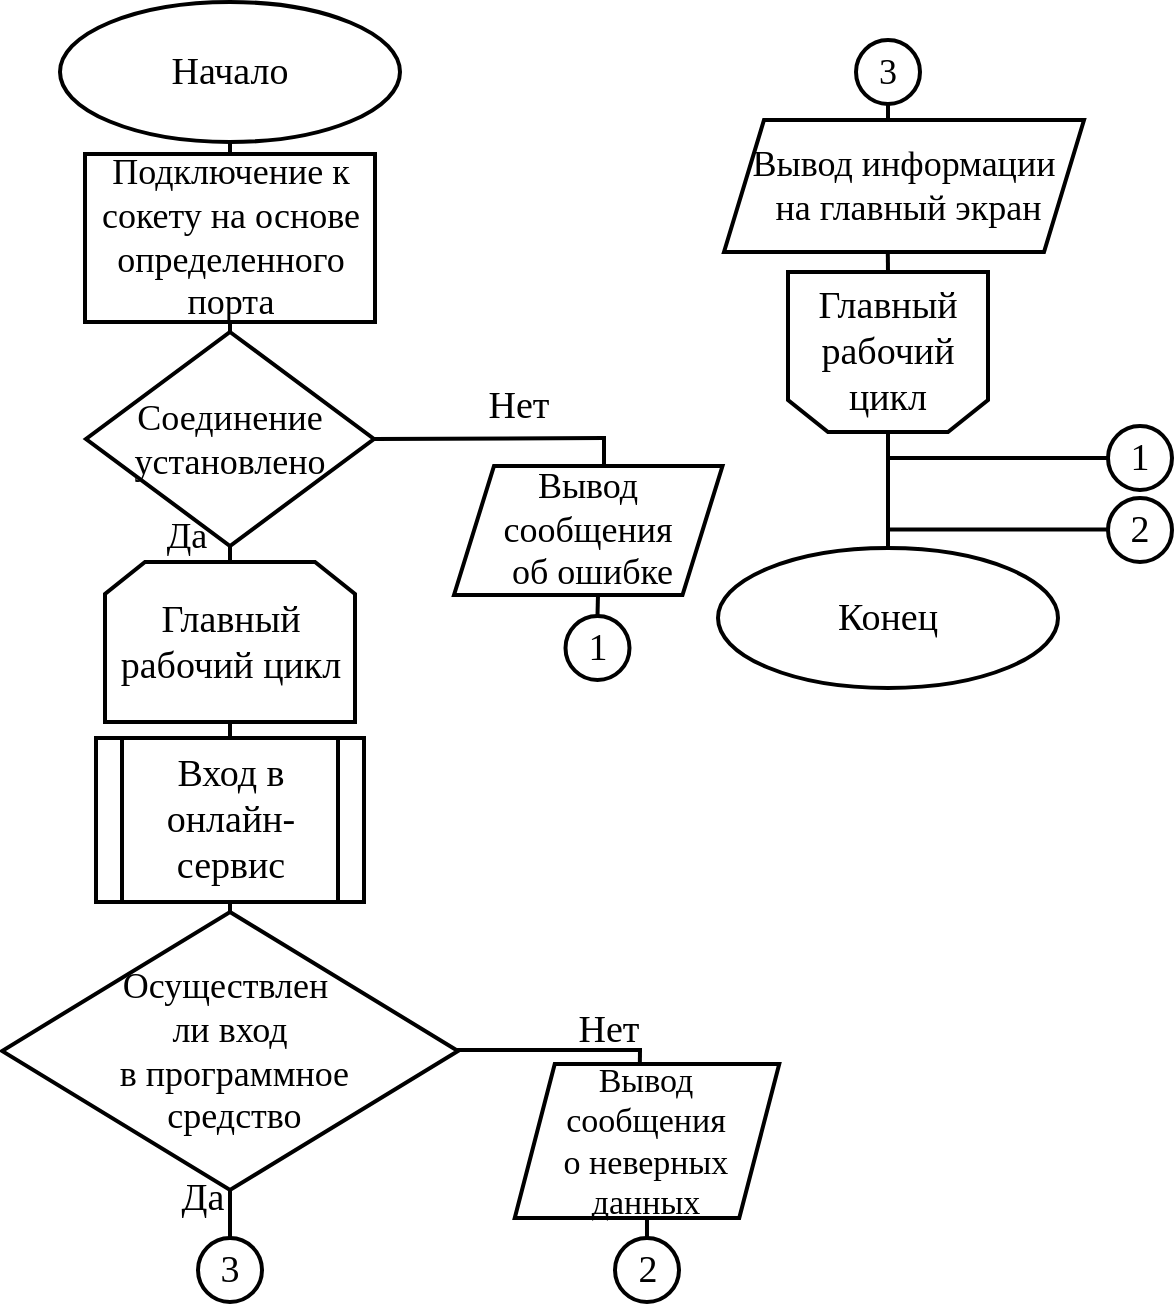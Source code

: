 <mxfile>
    <diagram id="OryJ1JtIIYPbkjhZWBou" name="Page-1">
        <mxGraphModel dx="2339" dy="-4039" grid="0" gridSize="10" guides="1" tooltips="1" connect="1" arrows="1" fold="1" page="0" pageScale="1" pageWidth="850" pageHeight="1100" background="#ffffff" math="0" shadow="0">
            <root>
                <mxCell id="0"/>
                <mxCell id="1" parent="0"/>
                <mxCell id="4" value="&lt;font color=&quot;#000000&quot; style=&quot;font-size: 19px;&quot;&gt;Начало&lt;/font&gt;" style="ellipse;whiteSpace=wrap;html=1;fillColor=none;strokeColor=#000000;strokeWidth=2;fontFamily=Times New Roman;fontSize=19;" parent="1" vertex="1">
                    <mxGeometry x="-140" y="4950" width="170" height="70" as="geometry"/>
                </mxCell>
                <mxCell id="5" value="Подключение к сокету на основе определенного порта" style="rounded=0;whiteSpace=wrap;html=1;strokeColor=#000000;strokeWidth=2;fontFamily=Times New Roman;fontSize=18;fontColor=#000000;fillColor=none;" parent="1" vertex="1">
                    <mxGeometry x="-127.5" y="5026" width="145" height="84" as="geometry"/>
                </mxCell>
                <mxCell id="6" value="Соединение установлено" style="rhombus;whiteSpace=wrap;html=1;strokeColor=#000000;strokeWidth=2;fontFamily=Times New Roman;fontSize=18;fontColor=#000000;fillColor=none;" parent="1" vertex="1">
                    <mxGeometry x="-127" y="5115" width="144" height="107" as="geometry"/>
                </mxCell>
                <mxCell id="8" value="Главный рабочий цикл" style="shape=loopLimit;whiteSpace=wrap;html=1;strokeColor=#000000;strokeWidth=2;fontFamily=Times New Roman;fontSize=19;fontColor=#000000;fillColor=none;" parent="1" vertex="1">
                    <mxGeometry x="-117.5" y="5230" width="125" height="80" as="geometry"/>
                </mxCell>
                <mxCell id="9" value="Вход в онлайн-сервис" style="shape=process;whiteSpace=wrap;html=1;backgroundOutline=1;strokeColor=#000000;strokeWidth=2;fontFamily=Times New Roman;fontSize=19;fontColor=#000000;fillColor=none;" parent="1" vertex="1">
                    <mxGeometry x="-122" y="5318" width="134" height="82" as="geometry"/>
                </mxCell>
                <mxCell id="10" value="Осуществлен&amp;nbsp;&lt;br&gt;ли вход&lt;br style=&quot;font-size: 18px;&quot;&gt;&amp;nbsp;в программное&lt;br style=&quot;font-size: 18px;&quot;&gt;&amp;nbsp;средство" style="rhombus;whiteSpace=wrap;html=1;strokeColor=#000000;strokeWidth=2;fontFamily=Times New Roman;fontSize=18;fontColor=#000000;fillColor=none;" parent="1" vertex="1">
                    <mxGeometry x="-169" y="5405" width="228" height="139" as="geometry"/>
                </mxCell>
                <mxCell id="11" value="" style="endArrow=none;html=1;fontFamily=Arial;fontSize=14;fontColor=#000000;entryX=0.5;entryY=1;entryDx=0;entryDy=0;exitX=0.5;exitY=0;exitDx=0;exitDy=0;strokeColor=#000000;strokeWidth=2;" parent="1" source="5" target="4" edge="1">
                    <mxGeometry width="50" height="50" relative="1" as="geometry">
                        <mxPoint x="89" y="5280" as="sourcePoint"/>
                        <mxPoint x="139" y="5230" as="targetPoint"/>
                    </mxGeometry>
                </mxCell>
                <mxCell id="13" value="" style="endArrow=none;html=1;strokeColor=#000000;strokeWidth=2;fontFamily=Arial;fontSize=14;fontColor=#000000;entryX=0.5;entryY=1;entryDx=0;entryDy=0;exitX=0.5;exitY=0;exitDx=0;exitDy=0;" parent="1" source="6" target="5" edge="1">
                    <mxGeometry width="50" height="50" relative="1" as="geometry">
                        <mxPoint x="-15" y="5194" as="sourcePoint"/>
                        <mxPoint x="35" y="5144" as="targetPoint"/>
                    </mxGeometry>
                </mxCell>
                <mxCell id="14" value="" style="endArrow=none;html=1;strokeColor=#000000;strokeWidth=2;fontFamily=Arial;fontSize=14;fontColor=#000000;exitX=0.5;exitY=0;exitDx=0;exitDy=0;entryX=0.5;entryY=1;entryDx=0;entryDy=0;" parent="1" source="8" target="6" edge="1">
                    <mxGeometry width="50" height="50" relative="1" as="geometry">
                        <mxPoint x="-15" y="5194" as="sourcePoint"/>
                        <mxPoint x="35" y="5144" as="targetPoint"/>
                    </mxGeometry>
                </mxCell>
                <mxCell id="15" value="" style="endArrow=none;html=1;strokeColor=#000000;strokeWidth=2;fontFamily=Arial;fontSize=14;fontColor=#000000;entryX=0.5;entryY=0;entryDx=0;entryDy=0;exitX=0.5;exitY=1;exitDx=0;exitDy=0;" parent="1" source="8" target="9" edge="1">
                    <mxGeometry width="50" height="50" relative="1" as="geometry">
                        <mxPoint x="8" y="5161" as="sourcePoint"/>
                        <mxPoint x="58" y="5111" as="targetPoint"/>
                    </mxGeometry>
                </mxCell>
                <mxCell id="16" value="" style="endArrow=none;html=1;strokeColor=#000000;strokeWidth=2;fontFamily=Arial;fontSize=14;fontColor=#000000;exitX=0.5;exitY=0;exitDx=0;exitDy=0;entryX=0.5;entryY=1;entryDx=0;entryDy=0;" parent="1" source="10" target="9" edge="1">
                    <mxGeometry width="50" height="50" relative="1" as="geometry">
                        <mxPoint x="8" y="5161" as="sourcePoint"/>
                        <mxPoint x="58" y="5111" as="targetPoint"/>
                    </mxGeometry>
                </mxCell>
                <mxCell id="17" value="" style="endArrow=none;html=1;strokeColor=#000000;strokeWidth=2;fontFamily=Arial;fontSize=14;fontColor=#000000;exitX=1;exitY=0.5;exitDx=0;exitDy=0;" parent="1" source="6" edge="1">
                    <mxGeometry width="50" height="50" relative="1" as="geometry">
                        <mxPoint x="18" y="5363" as="sourcePoint"/>
                        <mxPoint x="132" y="5168" as="targetPoint"/>
                    </mxGeometry>
                </mxCell>
                <mxCell id="18" value="1" style="ellipse;whiteSpace=wrap;html=1;aspect=fixed;strokeColor=#000000;strokeWidth=2;fontFamily=Times New Roman;fontSize=19;fontColor=#000000;fillColor=none;" parent="1" vertex="1">
                    <mxGeometry x="112.75" y="5257" width="32" height="32" as="geometry"/>
                </mxCell>
                <mxCell id="21" value="Вывод сообщения&lt;br style=&quot;font-size: 18px;&quot;&gt;&amp;nbsp;об ошибке" style="shape=parallelogram;perimeter=parallelogramPerimeter;whiteSpace=wrap;html=1;fixedSize=1;strokeColor=#000000;strokeWidth=2;fontFamily=Times New Roman;fontSize=18;fontColor=#000000;fillColor=none;" parent="1" vertex="1">
                    <mxGeometry x="57" y="5182" width="134.25" height="64.5" as="geometry"/>
                </mxCell>
                <mxCell id="22" value="" style="endArrow=none;html=1;strokeColor=#000000;strokeWidth=2;fontFamily=Arial;fontSize=14;fontColor=#000000;" parent="1" edge="1">
                    <mxGeometry width="50" height="50" relative="1" as="geometry">
                        <mxPoint x="132" y="5181" as="sourcePoint"/>
                        <mxPoint x="132" y="5167" as="targetPoint"/>
                    </mxGeometry>
                </mxCell>
                <mxCell id="23" value="" style="endArrow=none;html=1;strokeColor=#000000;strokeWidth=2;fontFamily=Arial;fontSize=14;fontColor=#000000;exitX=0.5;exitY=0;exitDx=0;exitDy=0;" parent="1" edge="1" source="18">
                    <mxGeometry width="50" height="50" relative="1" as="geometry">
                        <mxPoint x="128.53" y="5287.5" as="sourcePoint"/>
                        <mxPoint x="128.98" y="5247" as="targetPoint"/>
                    </mxGeometry>
                </mxCell>
                <mxCell id="24" value="" style="endArrow=none;html=1;strokeColor=#000000;strokeWidth=2;fontFamily=Arial;fontSize=14;fontColor=#000000;" parent="1" edge="1">
                    <mxGeometry width="50" height="50" relative="1" as="geometry">
                        <mxPoint x="58" y="5474" as="sourcePoint"/>
                        <mxPoint x="151" y="5474" as="targetPoint"/>
                    </mxGeometry>
                </mxCell>
                <mxCell id="25" value="2" style="ellipse;whiteSpace=wrap;html=1;aspect=fixed;strokeColor=#000000;strokeWidth=2;fontFamily=Times New Roman;fontSize=19;fontColor=#000000;fillColor=none;" parent="1" vertex="1">
                    <mxGeometry x="137.5" y="5568" width="32" height="32" as="geometry"/>
                </mxCell>
                <mxCell id="26" value="Вывод &lt;br style=&quot;font-size: 17px;&quot;&gt;сообщения &lt;br&gt;о неверных &lt;br style=&quot;font-size: 17px;&quot;&gt;данных" style="shape=parallelogram;perimeter=parallelogramPerimeter;whiteSpace=wrap;html=1;fixedSize=1;strokeColor=#000000;strokeWidth=2;fontFamily=Times New Roman;fontSize=17;fontColor=#000000;fillColor=none;" parent="1" vertex="1">
                    <mxGeometry x="87.37" y="5481" width="132.25" height="77" as="geometry"/>
                </mxCell>
                <mxCell id="27" value="" style="endArrow=none;html=1;strokeColor=#000000;strokeWidth=2;fontFamily=Arial;fontSize=14;fontColor=#000000;exitX=0.473;exitY=-0.012;exitDx=0;exitDy=0;exitPerimeter=0;" parent="1" edge="1" source="26">
                    <mxGeometry width="50" height="50" relative="1" as="geometry">
                        <mxPoint x="150.25" y="5512" as="sourcePoint"/>
                        <mxPoint x="150" y="5474" as="targetPoint"/>
                    </mxGeometry>
                </mxCell>
                <mxCell id="28" value="" style="endArrow=none;html=1;strokeColor=#000000;strokeWidth=2;fontFamily=Arial;fontSize=14;fontColor=#000000;entryX=0.5;entryY=1;entryDx=0;entryDy=0;exitX=0.5;exitY=0;exitDx=0;exitDy=0;" parent="1" target="26" edge="1" source="25">
                    <mxGeometry width="50" height="50" relative="1" as="geometry">
                        <mxPoint x="153.3" y="5709.5" as="sourcePoint"/>
                        <mxPoint x="153.3" y="5664.5" as="targetPoint"/>
                    </mxGeometry>
                </mxCell>
                <mxCell id="29" value="" style="endArrow=none;html=1;strokeColor=#000000;strokeWidth=2;fontFamily=Arial;fontSize=14;fontColor=#000000;entryX=0.5;entryY=1;entryDx=0;entryDy=0;exitX=0.5;exitY=0;exitDx=0;exitDy=0;" parent="1" target="10" edge="1" source="35">
                    <mxGeometry width="50" height="50" relative="1" as="geometry">
                        <mxPoint x="-55" y="5704" as="sourcePoint"/>
                        <mxPoint x="194" y="5422" as="targetPoint"/>
                    </mxGeometry>
                </mxCell>
                <mxCell id="30" value="Нет" style="text;html=1;align=center;verticalAlign=middle;resizable=0;points=[];autosize=1;strokeColor=none;fillColor=none;fontSize=19;fontFamily=Times New Roman;fontColor=#000000;" parent="1" vertex="1">
                    <mxGeometry x="64.75" y="5134" width="48" height="35" as="geometry"/>
                </mxCell>
                <mxCell id="31" value="Да" style="text;html=1;align=center;verticalAlign=middle;resizable=0;points=[];autosize=1;strokeColor=none;fillColor=none;fontSize=18;fontFamily=Times New Roman;fontColor=#000000;" parent="1" vertex="1">
                    <mxGeometry x="-96" y="5200" width="38" height="34" as="geometry"/>
                </mxCell>
                <mxCell id="32" value="Нет" style="text;html=1;align=center;verticalAlign=middle;resizable=0;points=[];autosize=1;strokeColor=none;fillColor=none;fontSize=19;fontFamily=Times New Roman;fontColor=#000000;" parent="1" vertex="1">
                    <mxGeometry x="109.87" y="5446" width="48" height="35" as="geometry"/>
                </mxCell>
                <mxCell id="33" value="Да" style="text;html=1;align=center;verticalAlign=middle;resizable=0;points=[];autosize=1;strokeColor=none;fillColor=none;fontSize=19;fontFamily=Times New Roman;fontColor=#000000;" parent="1" vertex="1">
                    <mxGeometry x="-89" y="5530" width="39" height="35" as="geometry"/>
                </mxCell>
                <mxCell id="35" value="3" style="ellipse;whiteSpace=wrap;html=1;aspect=fixed;strokeColor=#000000;strokeWidth=2;fontFamily=Times New Roman;fontSize=19;fontColor=#000000;fillColor=none;" parent="1" vertex="1">
                    <mxGeometry x="-71" y="5568" width="32" height="32" as="geometry"/>
                </mxCell>
                <mxCell id="36" value="3" style="ellipse;whiteSpace=wrap;html=1;aspect=fixed;strokeColor=#000000;strokeWidth=2;fontFamily=Times New Roman;fontSize=18;fontColor=#000000;fillColor=none;" parent="1" vertex="1">
                    <mxGeometry x="258" y="4969" width="32" height="32" as="geometry"/>
                </mxCell>
                <mxCell id="37" value="" style="endArrow=none;html=1;strokeColor=#000000;strokeWidth=2;fontFamily=Arial;fontSize=14;fontColor=#000000;entryX=0.5;entryY=1;entryDx=0;entryDy=0;" parent="1" target="36" edge="1">
                    <mxGeometry width="50" height="50" relative="1" as="geometry">
                        <mxPoint x="274" y="5008" as="sourcePoint"/>
                        <mxPoint x="404" y="5350" as="targetPoint"/>
                    </mxGeometry>
                </mxCell>
                <mxCell id="38" value="Вывод информации&lt;br style=&quot;font-size: 18px;&quot;&gt;&amp;nbsp;на главный экран" style="shape=parallelogram;perimeter=parallelogramPerimeter;whiteSpace=wrap;html=1;fixedSize=1;strokeColor=#000000;strokeWidth=2;fontFamily=Times New Roman;fontSize=18;fontColor=#000000;fillColor=none;" parent="1" vertex="1">
                    <mxGeometry x="192" y="5009" width="180" height="66" as="geometry"/>
                </mxCell>
                <mxCell id="39" value="Главный рабочий цикл" style="shape=loopLimit;whiteSpace=wrap;html=1;strokeColor=#000000;strokeWidth=2;fontFamily=Times New Roman;fontSize=19;fontColor=#000000;fillColor=none;direction=west;" parent="1" vertex="1">
                    <mxGeometry x="224" y="5085" width="100" height="80" as="geometry"/>
                </mxCell>
                <mxCell id="40" value="" style="endArrow=none;html=1;strokeColor=#000000;strokeWidth=2;fontFamily=Arial;fontSize=14;fontColor=#000000;entryX=0.455;entryY=0.993;entryDx=0;entryDy=0;exitX=0.5;exitY=1;exitDx=0;exitDy=0;entryPerimeter=0;" parent="1" source="39" target="38" edge="1">
                    <mxGeometry width="50" height="50" relative="1" as="geometry">
                        <mxPoint x="292" y="5408" as="sourcePoint"/>
                        <mxPoint x="342" y="5358" as="targetPoint"/>
                    </mxGeometry>
                </mxCell>
                <mxCell id="41" value="&lt;font color=&quot;#000000&quot; style=&quot;font-size: 19px;&quot;&gt;Конец&lt;/font&gt;" style="ellipse;whiteSpace=wrap;html=1;fillColor=none;strokeColor=#000000;strokeWidth=2;fontFamily=Times New Roman;fontSize=19;" parent="1" vertex="1">
                    <mxGeometry x="189" y="5223" width="170" height="70" as="geometry"/>
                </mxCell>
                <mxCell id="42" value="" style="endArrow=none;html=1;strokeColor=#000000;strokeWidth=2;fontFamily=Arial;fontSize=14;fontColor=#000000;entryX=0.5;entryY=0;entryDx=0;entryDy=0;exitX=0.5;exitY=0;exitDx=0;exitDy=0;" parent="1" source="41" target="39" edge="1">
                    <mxGeometry width="50" height="50" relative="1" as="geometry">
                        <mxPoint x="368" y="5374" as="sourcePoint"/>
                        <mxPoint x="418" y="5324" as="targetPoint"/>
                    </mxGeometry>
                </mxCell>
                <mxCell id="43" value="1" style="ellipse;whiteSpace=wrap;html=1;aspect=fixed;strokeColor=#000000;strokeWidth=2;fontFamily=Times New Roman;fontSize=19;fontColor=#000000;fillColor=none;" parent="1" vertex="1">
                    <mxGeometry x="384" y="5162" width="32" height="32" as="geometry"/>
                </mxCell>
                <mxCell id="44" value="2" style="ellipse;whiteSpace=wrap;html=1;aspect=fixed;strokeColor=#000000;strokeWidth=2;fontFamily=Times New Roman;fontSize=19;fontColor=#000000;fillColor=none;" parent="1" vertex="1">
                    <mxGeometry x="384" y="5198" width="32" height="32" as="geometry"/>
                </mxCell>
                <mxCell id="46" value="" style="endArrow=none;html=1;strokeColor=#000000;strokeWidth=2;fontFamily=Arial;fontSize=14;fontColor=#000000;entryX=0;entryY=0.5;entryDx=0;entryDy=0;" parent="1" target="43" edge="1">
                    <mxGeometry width="50" height="50" relative="1" as="geometry">
                        <mxPoint x="274" y="5178" as="sourcePoint"/>
                        <mxPoint x="423" y="5163" as="targetPoint"/>
                    </mxGeometry>
                </mxCell>
                <mxCell id="47" value="" style="endArrow=none;html=1;strokeColor=#000000;strokeWidth=2;fontFamily=Arial;fontSize=14;fontColor=#000000;entryX=0;entryY=0.5;entryDx=0;entryDy=0;" parent="1" edge="1">
                    <mxGeometry width="50" height="50" relative="1" as="geometry">
                        <mxPoint x="274" y="5213.78" as="sourcePoint"/>
                        <mxPoint x="384.0" y="5213.78" as="targetPoint"/>
                    </mxGeometry>
                </mxCell>
            </root>
        </mxGraphModel>
    </diagram>
</mxfile>